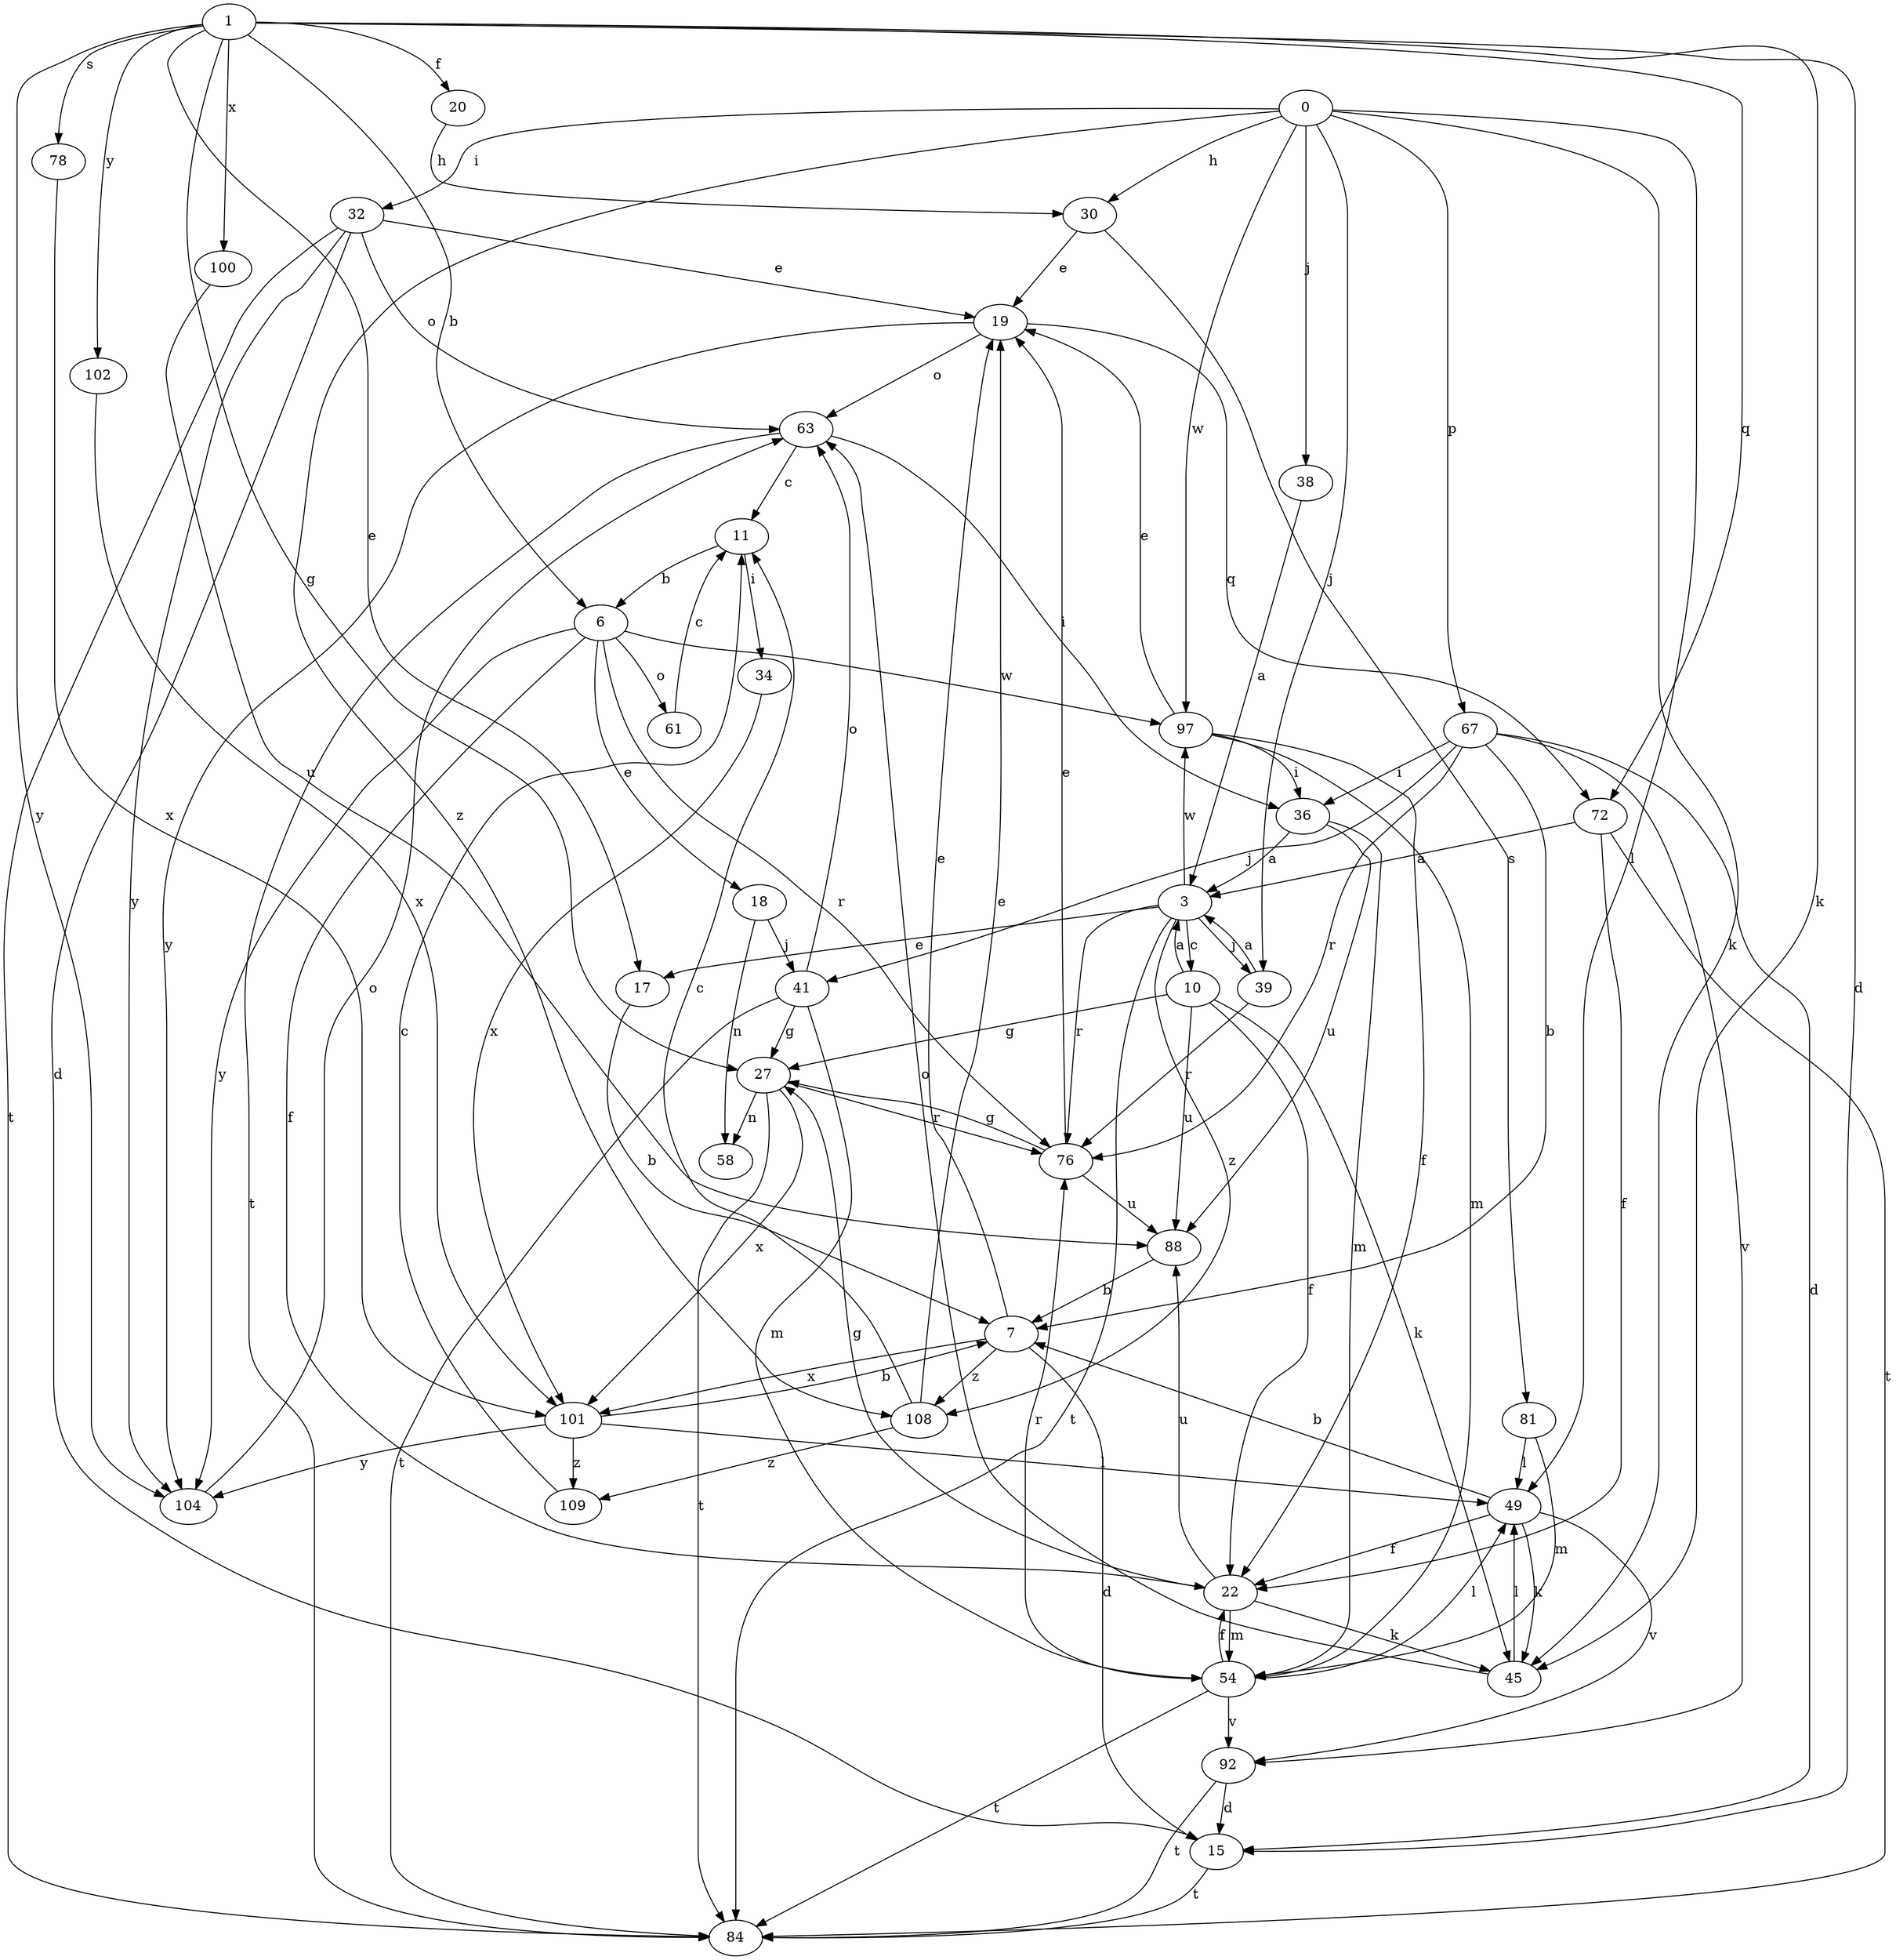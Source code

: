 strict digraph  {
0;
1;
3;
6;
7;
10;
11;
15;
17;
18;
19;
20;
22;
27;
30;
32;
34;
36;
38;
39;
41;
45;
49;
54;
58;
61;
63;
67;
72;
76;
78;
81;
84;
88;
92;
97;
100;
101;
102;
104;
108;
109;
0 -> 30  [label=h];
0 -> 32  [label=i];
0 -> 38  [label=j];
0 -> 39  [label=j];
0 -> 45  [label=k];
0 -> 49  [label=l];
0 -> 67  [label=p];
0 -> 97  [label=w];
0 -> 108  [label=z];
1 -> 6  [label=b];
1 -> 15  [label=d];
1 -> 17  [label=e];
1 -> 20  [label=f];
1 -> 27  [label=g];
1 -> 45  [label=k];
1 -> 72  [label=q];
1 -> 78  [label=s];
1 -> 100  [label=x];
1 -> 102  [label=y];
1 -> 104  [label=y];
3 -> 10  [label=c];
3 -> 17  [label=e];
3 -> 39  [label=j];
3 -> 76  [label=r];
3 -> 84  [label=t];
3 -> 97  [label=w];
3 -> 108  [label=z];
6 -> 18  [label=e];
6 -> 22  [label=f];
6 -> 61  [label=o];
6 -> 76  [label=r];
6 -> 97  [label=w];
6 -> 104  [label=y];
7 -> 15  [label=d];
7 -> 19  [label=e];
7 -> 101  [label=x];
7 -> 108  [label=z];
10 -> 3  [label=a];
10 -> 22  [label=f];
10 -> 27  [label=g];
10 -> 45  [label=k];
10 -> 88  [label=u];
11 -> 6  [label=b];
11 -> 34  [label=i];
15 -> 84  [label=t];
17 -> 7  [label=b];
18 -> 41  [label=j];
18 -> 58  [label=n];
19 -> 63  [label=o];
19 -> 72  [label=q];
19 -> 104  [label=y];
20 -> 30  [label=h];
22 -> 27  [label=g];
22 -> 45  [label=k];
22 -> 54  [label=m];
22 -> 88  [label=u];
27 -> 58  [label=n];
27 -> 76  [label=r];
27 -> 84  [label=t];
27 -> 101  [label=x];
30 -> 19  [label=e];
30 -> 81  [label=s];
32 -> 15  [label=d];
32 -> 19  [label=e];
32 -> 63  [label=o];
32 -> 84  [label=t];
32 -> 104  [label=y];
34 -> 101  [label=x];
36 -> 3  [label=a];
36 -> 54  [label=m];
36 -> 88  [label=u];
38 -> 3  [label=a];
39 -> 3  [label=a];
39 -> 76  [label=r];
41 -> 27  [label=g];
41 -> 54  [label=m];
41 -> 63  [label=o];
41 -> 84  [label=t];
45 -> 49  [label=l];
45 -> 63  [label=o];
49 -> 7  [label=b];
49 -> 22  [label=f];
49 -> 45  [label=k];
49 -> 92  [label=v];
54 -> 22  [label=f];
54 -> 49  [label=l];
54 -> 76  [label=r];
54 -> 84  [label=t];
54 -> 92  [label=v];
61 -> 11  [label=c];
63 -> 11  [label=c];
63 -> 36  [label=i];
63 -> 84  [label=t];
67 -> 7  [label=b];
67 -> 15  [label=d];
67 -> 36  [label=i];
67 -> 41  [label=j];
67 -> 76  [label=r];
67 -> 92  [label=v];
72 -> 3  [label=a];
72 -> 22  [label=f];
72 -> 84  [label=t];
76 -> 19  [label=e];
76 -> 27  [label=g];
76 -> 88  [label=u];
78 -> 101  [label=x];
81 -> 49  [label=l];
81 -> 54  [label=m];
88 -> 7  [label=b];
92 -> 15  [label=d];
92 -> 84  [label=t];
97 -> 19  [label=e];
97 -> 22  [label=f];
97 -> 36  [label=i];
97 -> 54  [label=m];
100 -> 88  [label=u];
101 -> 7  [label=b];
101 -> 49  [label=l];
101 -> 104  [label=y];
101 -> 109  [label=z];
102 -> 101  [label=x];
104 -> 63  [label=o];
108 -> 11  [label=c];
108 -> 19  [label=e];
108 -> 109  [label=z];
109 -> 11  [label=c];
}
